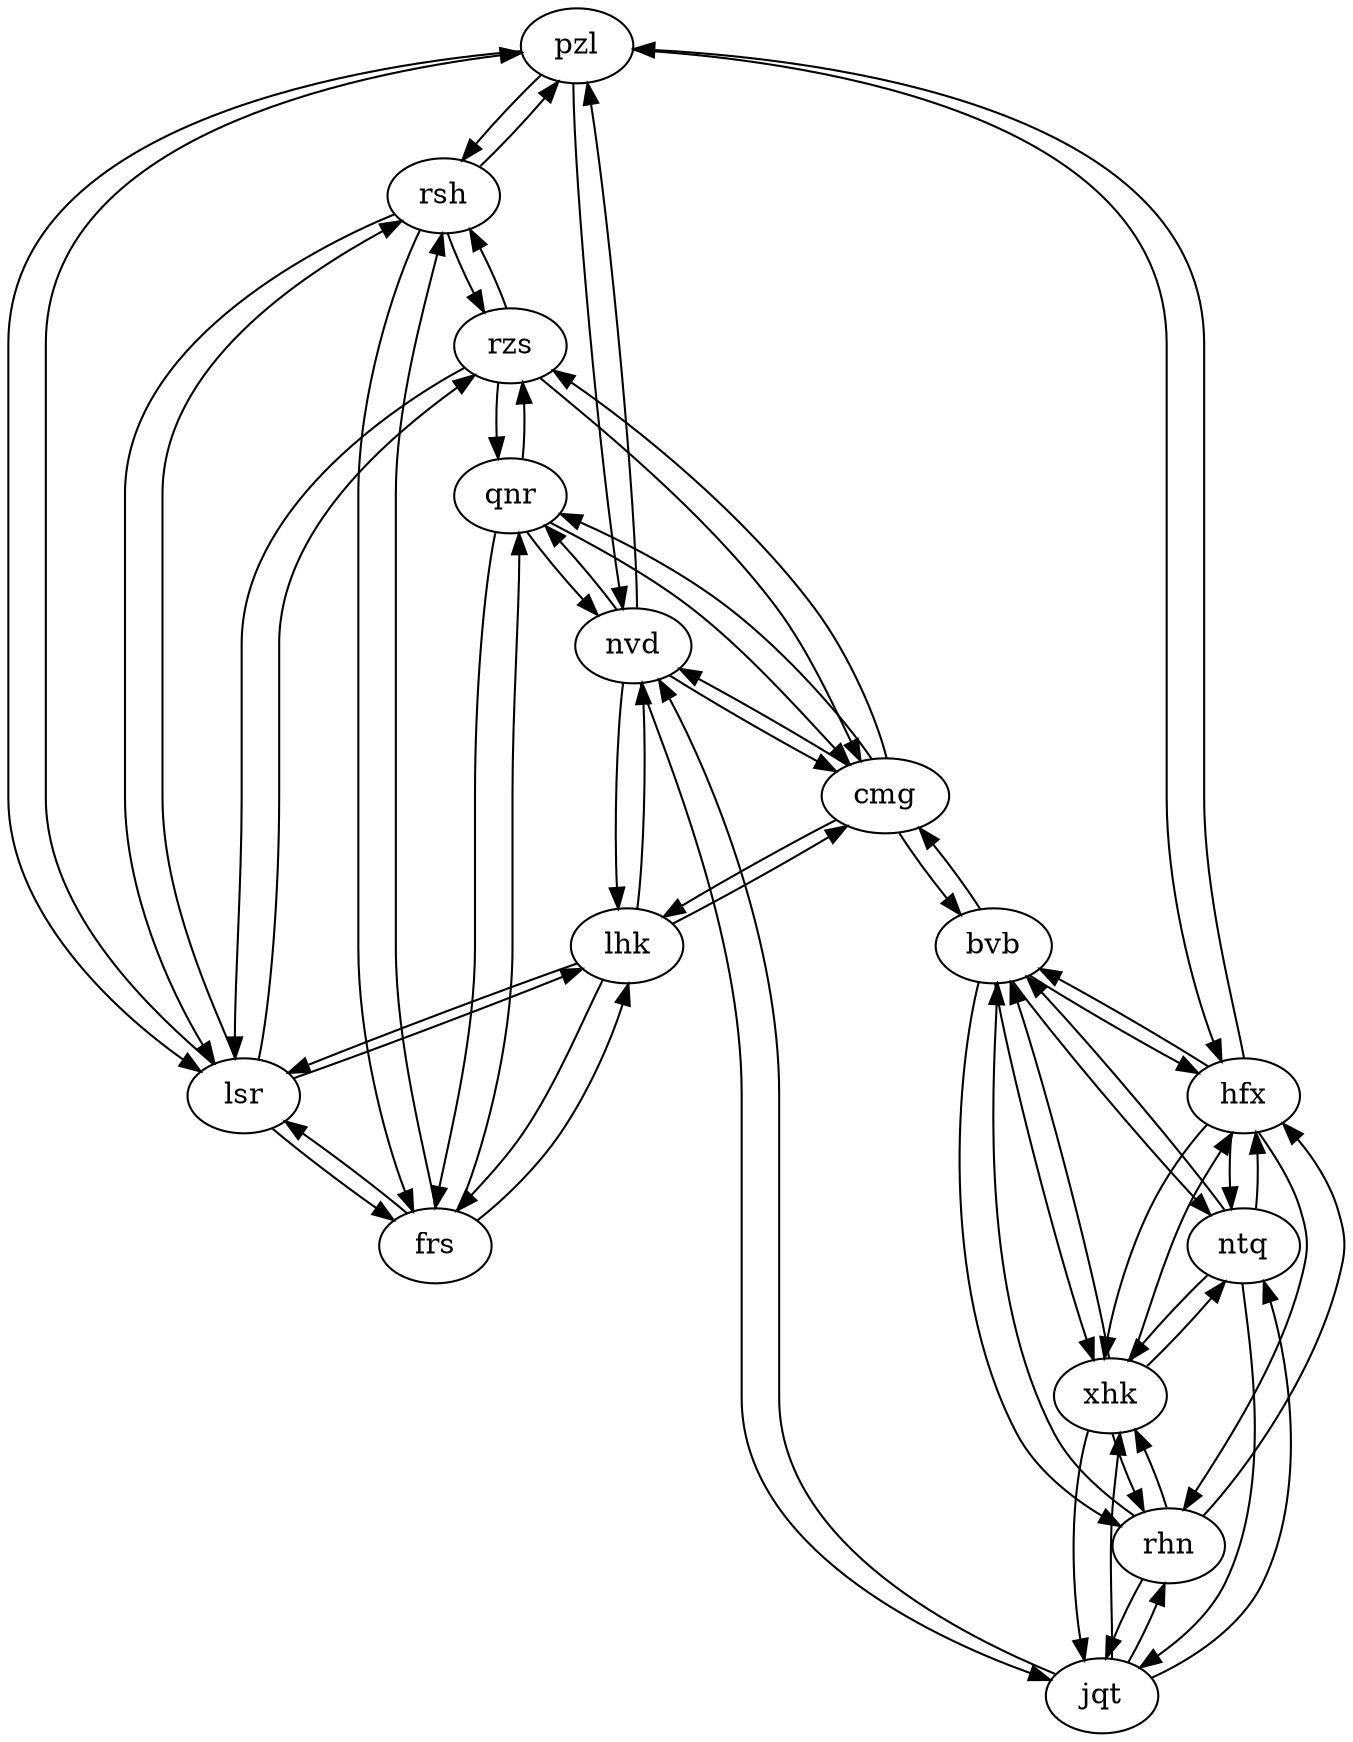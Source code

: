 strict digraph {
	pzl -> rsh
	pzl -> lsr
	pzl -> hfx
	pzl -> nvd
	jqt -> rhn
	jqt -> xhk
	jqt -> nvd
	jqt -> ntq
	lhk -> cmg
	lhk -> nvd
	lhk -> lsr
	lhk -> frs
	cmg -> qnr
	cmg -> nvd
	cmg -> lhk
	cmg -> bvb
	cmg -> rzs
	nvd -> jqt
	nvd -> cmg
	nvd -> pzl
	nvd -> qnr
	nvd -> lhk
	lsr -> rsh
	lsr -> pzl
	lsr -> lhk
	lsr -> rzs
	lsr -> frs
	frs -> rsh
	frs -> qnr
	frs -> lhk
	frs -> lsr
	ntq -> jqt
	ntq -> hfx
	ntq -> bvb
	ntq -> xhk
	rsh -> frs
	rsh -> pzl
	rsh -> lsr
	rsh -> rzs
	qnr -> cmg
	qnr -> nvd
	qnr -> rzs
	qnr -> frs
	rzs -> qnr
	rzs -> cmg
	rzs -> lsr
	rzs -> rsh
	hfx -> xhk
	hfx -> rhn
	hfx -> bvb
	hfx -> pzl
	hfx -> ntq
	xhk -> jqt
	xhk -> hfx
	xhk -> rhn
	xhk -> bvb
	xhk -> ntq
	rhn -> jqt
	rhn -> xhk
	rhn -> bvb
	rhn -> hfx
	bvb -> cmg
	bvb -> rhn
	bvb -> xhk
	bvb -> hfx
	bvb -> ntq
}
